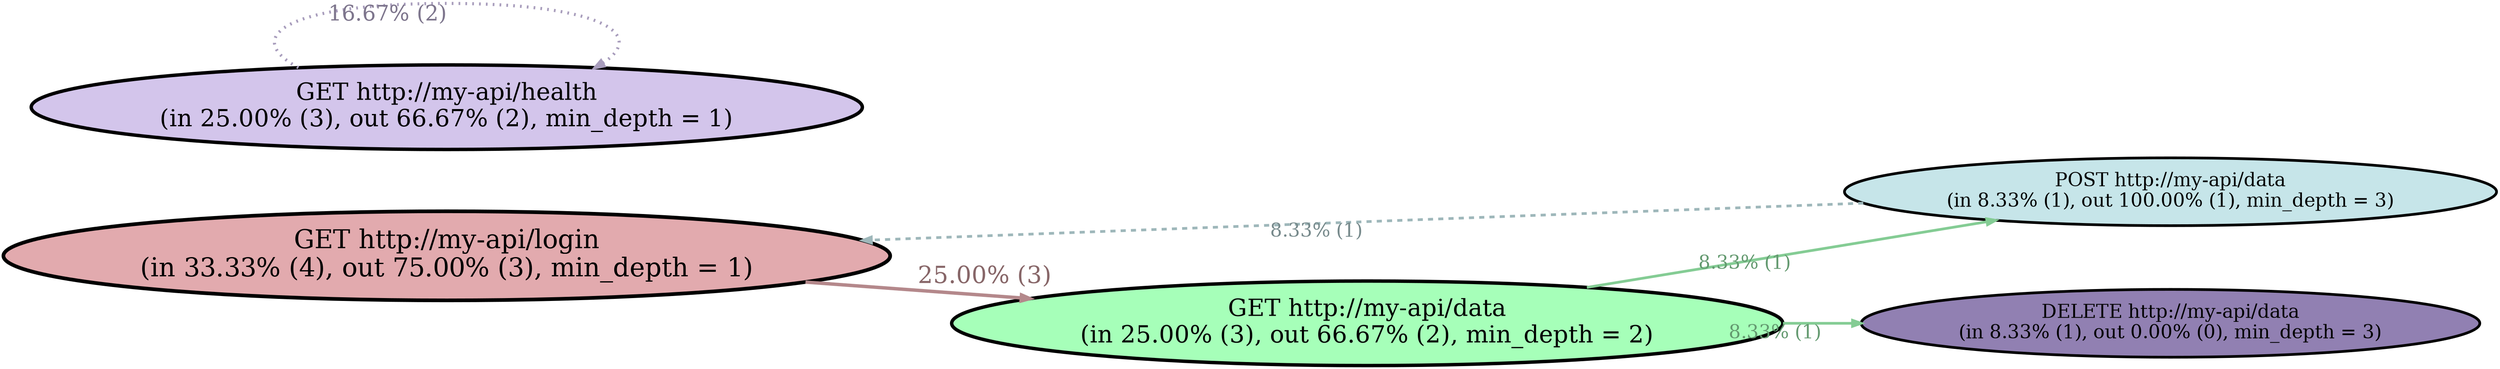 digraph apathy_graph {
    nodesep=1.0;
    rankdir=LR;
    ranksep=1.0;

    subgraph s0 {
        rank = same;
        r0 [label="GET http://my-api/login\n(in 33.33% (4), out 75.00% (3), min_depth = 1)", fontsize=30, style=filled, fillcolor="#e2aaae", penwidth=4.309401];
        r1 [label="GET http://my-api/health\n(in 25.00% (3), out 66.67% (2), min_depth = 1)", fontsize=28, style=filled, fillcolor="#d3c5eb", penwidth=4.000000];
    }

    subgraph s1 {
        rank = same;
        r2 [label="GET http://my-api/data\n(in 25.00% (3), out 66.67% (2), min_depth = 2)", fontsize=28, style=filled, fillcolor="#a6ffb9", penwidth=4.000000];
    }

    subgraph s2 {
        rank = same;
        r3 [label="POST http://my-api/data\n(in 8.33% (1), out 100.00% (1), min_depth = 3)", fontsize=22, style=filled, fillcolor="#c6e5e9", penwidth=3.154701];
        r4 [label="DELETE http://my-api/data\n(in 8.33% (1), out 0.00% (0), min_depth = 3)", fontsize=22, style=filled, fillcolor="#9180b2", penwidth=3.154701];
    }

    r0 -> r2 [xlabel="25.00% (3)", fontsize=28, style="solid", color="#b4888b", fontcolor="#876668", penwidth=4.000000];
    r1 -> r1 [xlabel="16.67% (2)", fontsize=25, style="dotted", color="#a89dbc", fontcolor="#7e768d", penwidth=3.632993];
    r2 -> r4 [xlabel="8.33% (1)", fontsize=22, style="solid", color="#84cc94", fontcolor="#63996f", penwidth=3.154701];
    r2 -> r3 [xlabel="8.33% (1)", fontsize=22, style="solid", color="#84cc94", fontcolor="#63996f", penwidth=3.154701];
    r3 -> r0 [xlabel="8.33% (1)", fontsize=22, style="dashed", color="#9eb7ba", fontcolor="#76898b", penwidth=3.154701];
}
